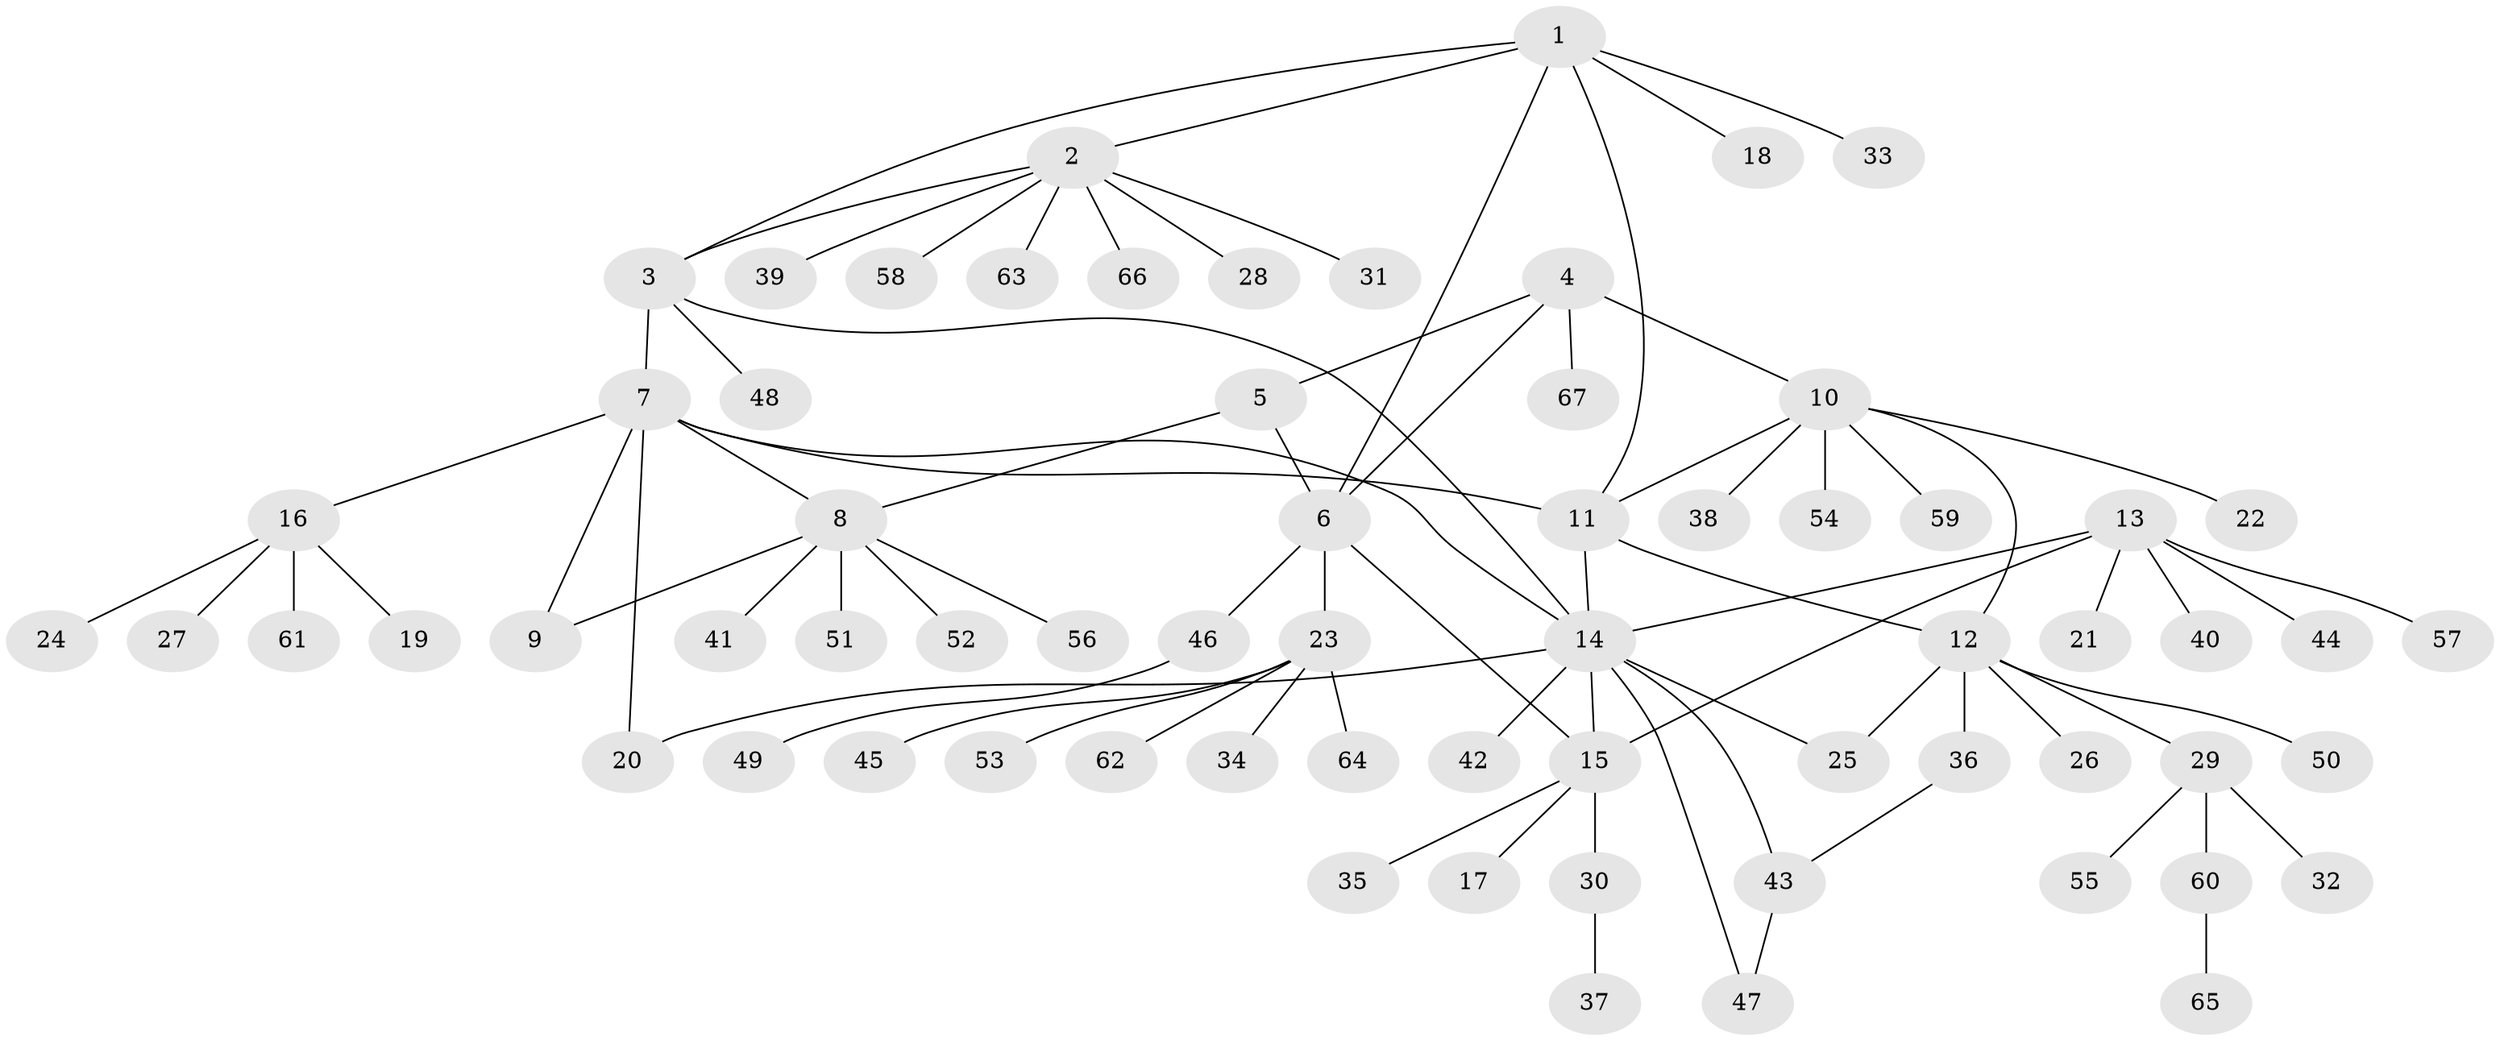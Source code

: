 // coarse degree distribution, {7: 0.02857142857142857, 3: 0.02857142857142857, 1: 0.5714285714285714, 4: 0.14285714285714285, 5: 0.05714285714285714, 6: 0.11428571428571428, 2: 0.05714285714285714}
// Generated by graph-tools (version 1.1) at 2025/37/03/04/25 23:37:48]
// undirected, 67 vertices, 81 edges
graph export_dot {
  node [color=gray90,style=filled];
  1;
  2;
  3;
  4;
  5;
  6;
  7;
  8;
  9;
  10;
  11;
  12;
  13;
  14;
  15;
  16;
  17;
  18;
  19;
  20;
  21;
  22;
  23;
  24;
  25;
  26;
  27;
  28;
  29;
  30;
  31;
  32;
  33;
  34;
  35;
  36;
  37;
  38;
  39;
  40;
  41;
  42;
  43;
  44;
  45;
  46;
  47;
  48;
  49;
  50;
  51;
  52;
  53;
  54;
  55;
  56;
  57;
  58;
  59;
  60;
  61;
  62;
  63;
  64;
  65;
  66;
  67;
  1 -- 2;
  1 -- 3;
  1 -- 6;
  1 -- 11;
  1 -- 18;
  1 -- 33;
  2 -- 3;
  2 -- 28;
  2 -- 31;
  2 -- 39;
  2 -- 58;
  2 -- 63;
  2 -- 66;
  3 -- 7;
  3 -- 14;
  3 -- 48;
  4 -- 5;
  4 -- 6;
  4 -- 10;
  4 -- 67;
  5 -- 6;
  5 -- 8;
  6 -- 15;
  6 -- 23;
  6 -- 46;
  7 -- 8;
  7 -- 9;
  7 -- 11;
  7 -- 14;
  7 -- 16;
  7 -- 20;
  8 -- 9;
  8 -- 41;
  8 -- 51;
  8 -- 52;
  8 -- 56;
  10 -- 11;
  10 -- 12;
  10 -- 22;
  10 -- 38;
  10 -- 54;
  10 -- 59;
  11 -- 12;
  11 -- 14;
  12 -- 25;
  12 -- 26;
  12 -- 29;
  12 -- 36;
  12 -- 50;
  13 -- 14;
  13 -- 15;
  13 -- 21;
  13 -- 40;
  13 -- 44;
  13 -- 57;
  14 -- 15;
  14 -- 20;
  14 -- 25;
  14 -- 42;
  14 -- 43;
  14 -- 47;
  15 -- 17;
  15 -- 30;
  15 -- 35;
  16 -- 19;
  16 -- 24;
  16 -- 27;
  16 -- 61;
  23 -- 34;
  23 -- 45;
  23 -- 53;
  23 -- 62;
  23 -- 64;
  29 -- 32;
  29 -- 55;
  29 -- 60;
  30 -- 37;
  36 -- 43;
  43 -- 47;
  46 -- 49;
  60 -- 65;
}
